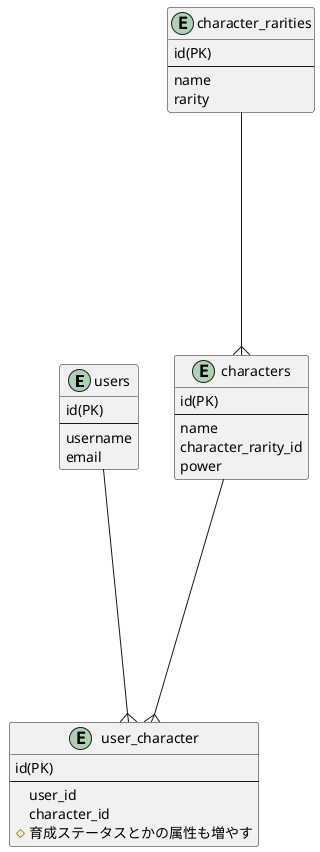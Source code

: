 @startuml
entity users {
id(PK)
--
username
email
}

entity characters {
id(PK)
--
name
character_rarity_id
power
}

entity user_character {
id(PK)
--
user_id
character_id
# 育成ステータスとかの属性も増やす
}

entity character_rarities {
id(PK)
--
name
rarity
}

users -----{ user_character
characters -----{ user_character
character_rarities -----{ characters

@enduml